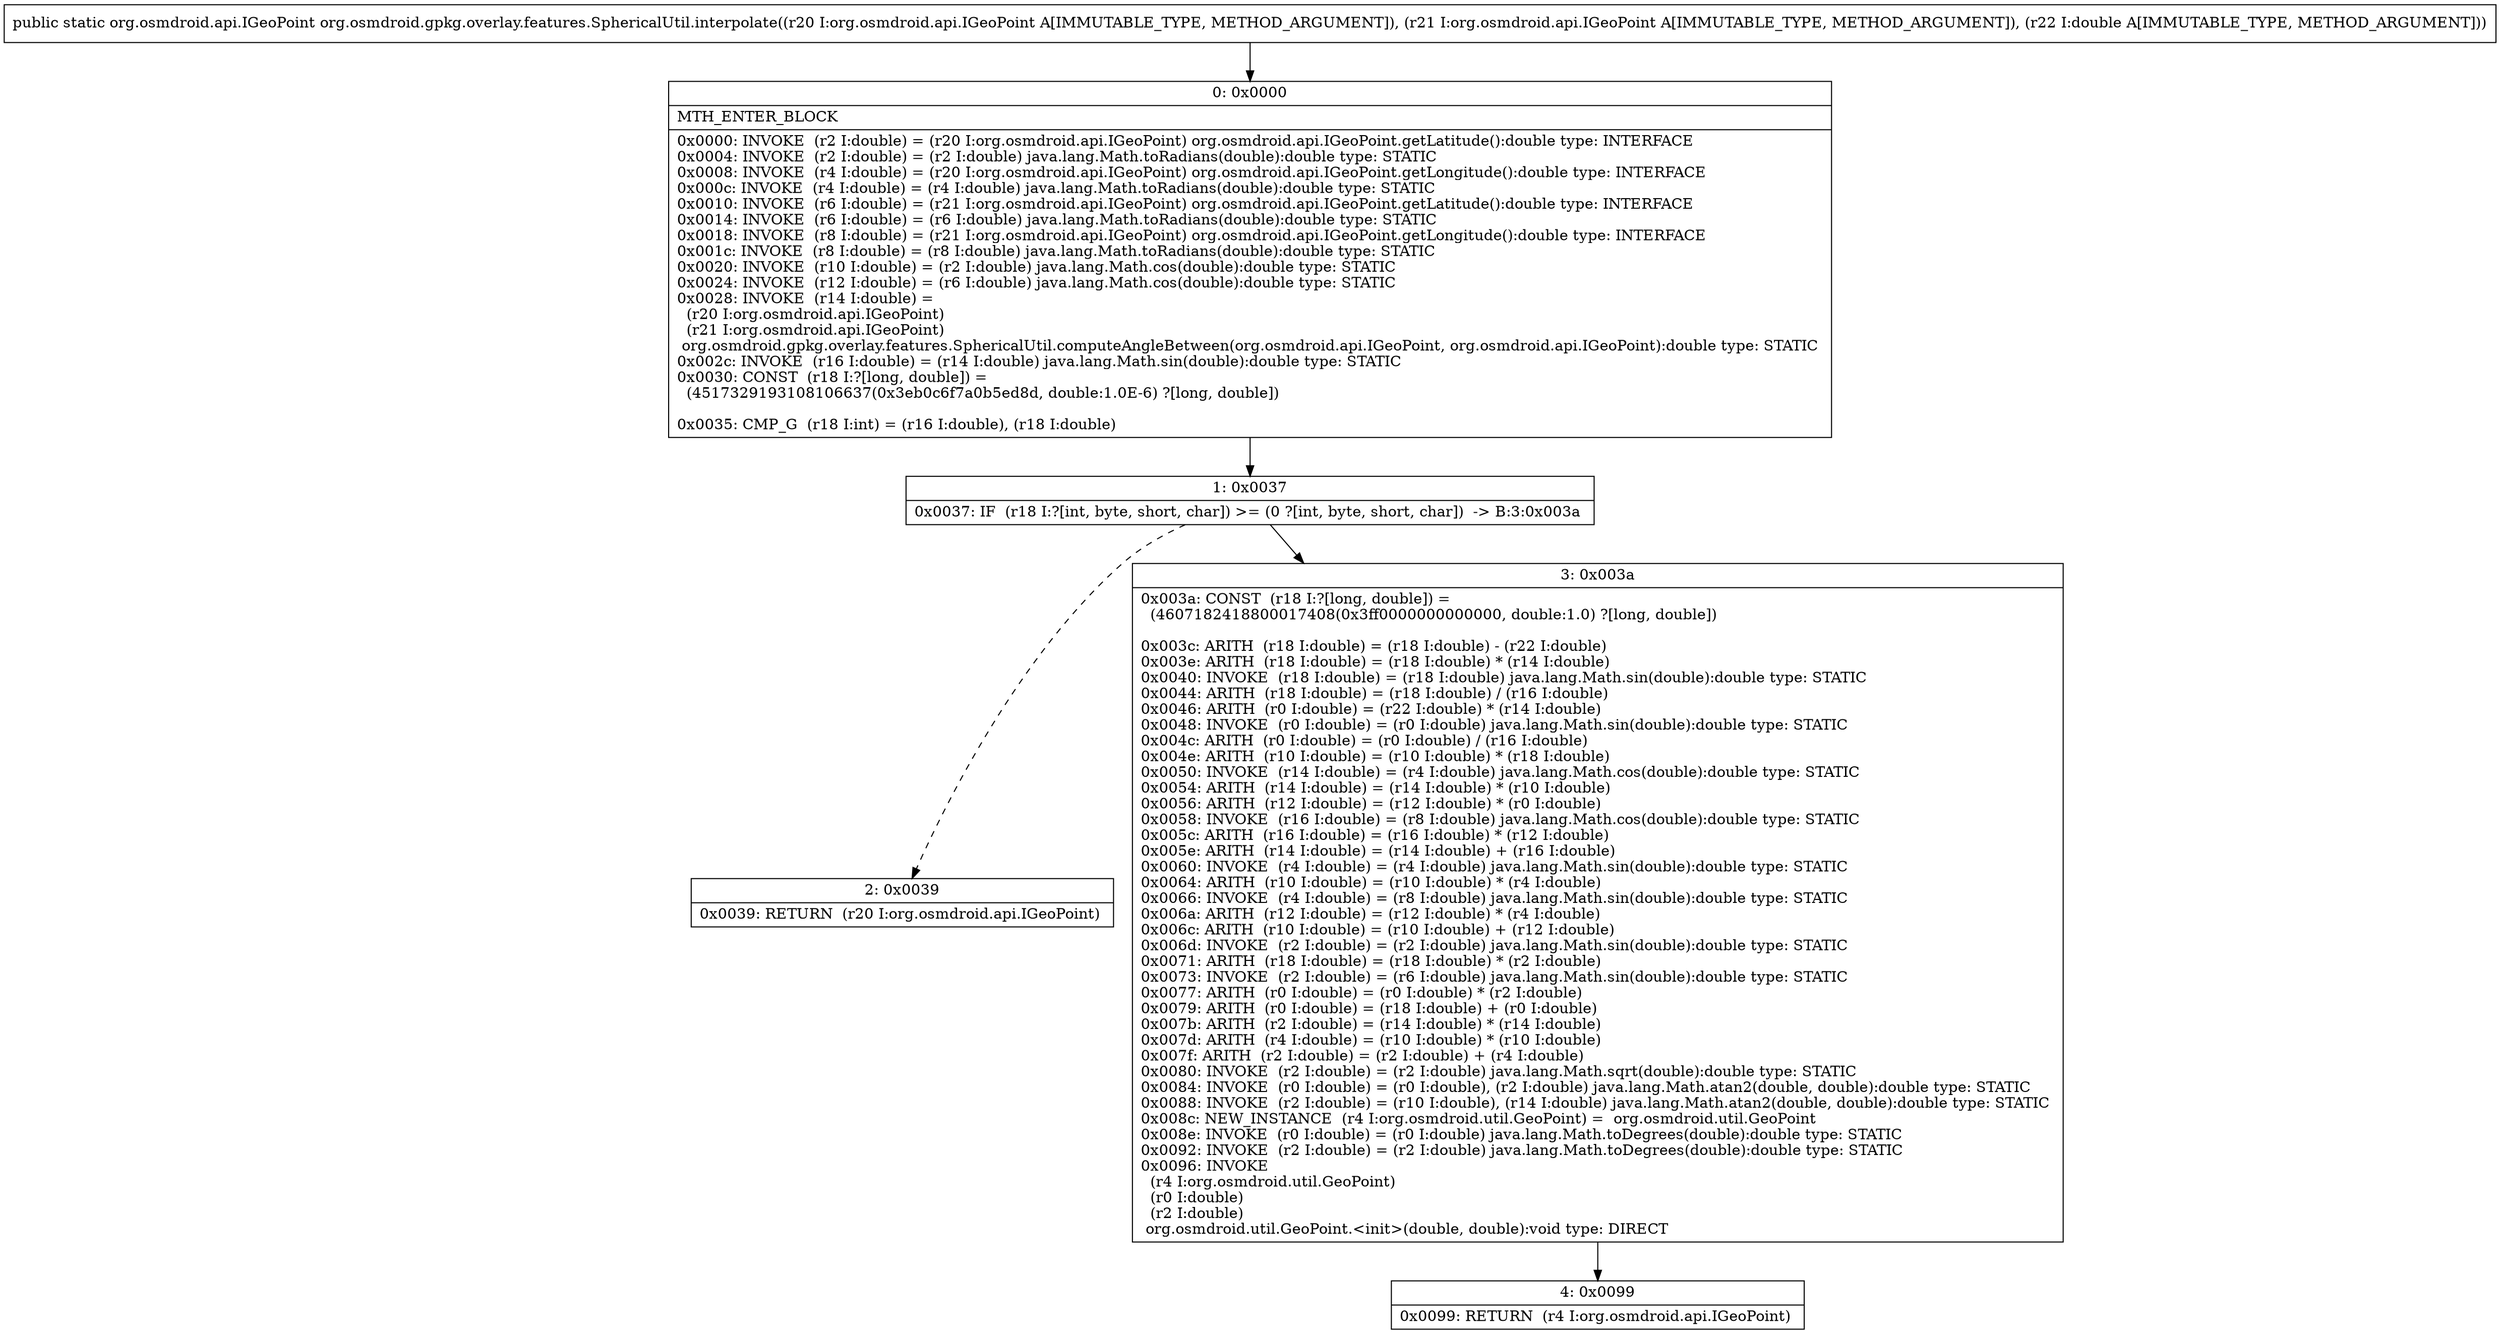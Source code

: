 digraph "CFG fororg.osmdroid.gpkg.overlay.features.SphericalUtil.interpolate(Lorg\/osmdroid\/api\/IGeoPoint;Lorg\/osmdroid\/api\/IGeoPoint;D)Lorg\/osmdroid\/api\/IGeoPoint;" {
Node_0 [shape=record,label="{0\:\ 0x0000|MTH_ENTER_BLOCK\l|0x0000: INVOKE  (r2 I:double) = (r20 I:org.osmdroid.api.IGeoPoint) org.osmdroid.api.IGeoPoint.getLatitude():double type: INTERFACE \l0x0004: INVOKE  (r2 I:double) = (r2 I:double) java.lang.Math.toRadians(double):double type: STATIC \l0x0008: INVOKE  (r4 I:double) = (r20 I:org.osmdroid.api.IGeoPoint) org.osmdroid.api.IGeoPoint.getLongitude():double type: INTERFACE \l0x000c: INVOKE  (r4 I:double) = (r4 I:double) java.lang.Math.toRadians(double):double type: STATIC \l0x0010: INVOKE  (r6 I:double) = (r21 I:org.osmdroid.api.IGeoPoint) org.osmdroid.api.IGeoPoint.getLatitude():double type: INTERFACE \l0x0014: INVOKE  (r6 I:double) = (r6 I:double) java.lang.Math.toRadians(double):double type: STATIC \l0x0018: INVOKE  (r8 I:double) = (r21 I:org.osmdroid.api.IGeoPoint) org.osmdroid.api.IGeoPoint.getLongitude():double type: INTERFACE \l0x001c: INVOKE  (r8 I:double) = (r8 I:double) java.lang.Math.toRadians(double):double type: STATIC \l0x0020: INVOKE  (r10 I:double) = (r2 I:double) java.lang.Math.cos(double):double type: STATIC \l0x0024: INVOKE  (r12 I:double) = (r6 I:double) java.lang.Math.cos(double):double type: STATIC \l0x0028: INVOKE  (r14 I:double) = \l  (r20 I:org.osmdroid.api.IGeoPoint)\l  (r21 I:org.osmdroid.api.IGeoPoint)\l org.osmdroid.gpkg.overlay.features.SphericalUtil.computeAngleBetween(org.osmdroid.api.IGeoPoint, org.osmdroid.api.IGeoPoint):double type: STATIC \l0x002c: INVOKE  (r16 I:double) = (r14 I:double) java.lang.Math.sin(double):double type: STATIC \l0x0030: CONST  (r18 I:?[long, double]) = \l  (4517329193108106637(0x3eb0c6f7a0b5ed8d, double:1.0E\-6) ?[long, double])\l \l0x0035: CMP_G  (r18 I:int) = (r16 I:double), (r18 I:double) \l}"];
Node_1 [shape=record,label="{1\:\ 0x0037|0x0037: IF  (r18 I:?[int, byte, short, char]) \>= (0 ?[int, byte, short, char])  \-\> B:3:0x003a \l}"];
Node_2 [shape=record,label="{2\:\ 0x0039|0x0039: RETURN  (r20 I:org.osmdroid.api.IGeoPoint) \l}"];
Node_3 [shape=record,label="{3\:\ 0x003a|0x003a: CONST  (r18 I:?[long, double]) = \l  (4607182418800017408(0x3ff0000000000000, double:1.0) ?[long, double])\l \l0x003c: ARITH  (r18 I:double) = (r18 I:double) \- (r22 I:double) \l0x003e: ARITH  (r18 I:double) = (r18 I:double) * (r14 I:double) \l0x0040: INVOKE  (r18 I:double) = (r18 I:double) java.lang.Math.sin(double):double type: STATIC \l0x0044: ARITH  (r18 I:double) = (r18 I:double) \/ (r16 I:double) \l0x0046: ARITH  (r0 I:double) = (r22 I:double) * (r14 I:double) \l0x0048: INVOKE  (r0 I:double) = (r0 I:double) java.lang.Math.sin(double):double type: STATIC \l0x004c: ARITH  (r0 I:double) = (r0 I:double) \/ (r16 I:double) \l0x004e: ARITH  (r10 I:double) = (r10 I:double) * (r18 I:double) \l0x0050: INVOKE  (r14 I:double) = (r4 I:double) java.lang.Math.cos(double):double type: STATIC \l0x0054: ARITH  (r14 I:double) = (r14 I:double) * (r10 I:double) \l0x0056: ARITH  (r12 I:double) = (r12 I:double) * (r0 I:double) \l0x0058: INVOKE  (r16 I:double) = (r8 I:double) java.lang.Math.cos(double):double type: STATIC \l0x005c: ARITH  (r16 I:double) = (r16 I:double) * (r12 I:double) \l0x005e: ARITH  (r14 I:double) = (r14 I:double) + (r16 I:double) \l0x0060: INVOKE  (r4 I:double) = (r4 I:double) java.lang.Math.sin(double):double type: STATIC \l0x0064: ARITH  (r10 I:double) = (r10 I:double) * (r4 I:double) \l0x0066: INVOKE  (r4 I:double) = (r8 I:double) java.lang.Math.sin(double):double type: STATIC \l0x006a: ARITH  (r12 I:double) = (r12 I:double) * (r4 I:double) \l0x006c: ARITH  (r10 I:double) = (r10 I:double) + (r12 I:double) \l0x006d: INVOKE  (r2 I:double) = (r2 I:double) java.lang.Math.sin(double):double type: STATIC \l0x0071: ARITH  (r18 I:double) = (r18 I:double) * (r2 I:double) \l0x0073: INVOKE  (r2 I:double) = (r6 I:double) java.lang.Math.sin(double):double type: STATIC \l0x0077: ARITH  (r0 I:double) = (r0 I:double) * (r2 I:double) \l0x0079: ARITH  (r0 I:double) = (r18 I:double) + (r0 I:double) \l0x007b: ARITH  (r2 I:double) = (r14 I:double) * (r14 I:double) \l0x007d: ARITH  (r4 I:double) = (r10 I:double) * (r10 I:double) \l0x007f: ARITH  (r2 I:double) = (r2 I:double) + (r4 I:double) \l0x0080: INVOKE  (r2 I:double) = (r2 I:double) java.lang.Math.sqrt(double):double type: STATIC \l0x0084: INVOKE  (r0 I:double) = (r0 I:double), (r2 I:double) java.lang.Math.atan2(double, double):double type: STATIC \l0x0088: INVOKE  (r2 I:double) = (r10 I:double), (r14 I:double) java.lang.Math.atan2(double, double):double type: STATIC \l0x008c: NEW_INSTANCE  (r4 I:org.osmdroid.util.GeoPoint) =  org.osmdroid.util.GeoPoint \l0x008e: INVOKE  (r0 I:double) = (r0 I:double) java.lang.Math.toDegrees(double):double type: STATIC \l0x0092: INVOKE  (r2 I:double) = (r2 I:double) java.lang.Math.toDegrees(double):double type: STATIC \l0x0096: INVOKE  \l  (r4 I:org.osmdroid.util.GeoPoint)\l  (r0 I:double)\l  (r2 I:double)\l org.osmdroid.util.GeoPoint.\<init\>(double, double):void type: DIRECT \l}"];
Node_4 [shape=record,label="{4\:\ 0x0099|0x0099: RETURN  (r4 I:org.osmdroid.api.IGeoPoint) \l}"];
MethodNode[shape=record,label="{public static org.osmdroid.api.IGeoPoint org.osmdroid.gpkg.overlay.features.SphericalUtil.interpolate((r20 I:org.osmdroid.api.IGeoPoint A[IMMUTABLE_TYPE, METHOD_ARGUMENT]), (r21 I:org.osmdroid.api.IGeoPoint A[IMMUTABLE_TYPE, METHOD_ARGUMENT]), (r22 I:double A[IMMUTABLE_TYPE, METHOD_ARGUMENT])) }"];
MethodNode -> Node_0;
Node_0 -> Node_1;
Node_1 -> Node_2[style=dashed];
Node_1 -> Node_3;
Node_3 -> Node_4;
}

